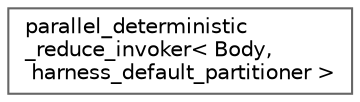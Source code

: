 digraph "类继承关系图"
{
 // LATEX_PDF_SIZE
  bgcolor="transparent";
  edge [fontname=Helvetica,fontsize=10,labelfontname=Helvetica,labelfontsize=10];
  node [fontname=Helvetica,fontsize=10,shape=box,height=0.2,width=0.4];
  rankdir="LR";
  Node0 [id="Node000000",label="parallel_deterministic\l_reduce_invoker\< Body,\l harness_default_partitioner \>",height=0.2,width=0.4,color="grey40", fillcolor="white", style="filled",URL="$structparallel__deterministic__reduce__invoker_3_01_body_00_01harness__default__partitioner_01_4.html",tooltip=" "];
}
